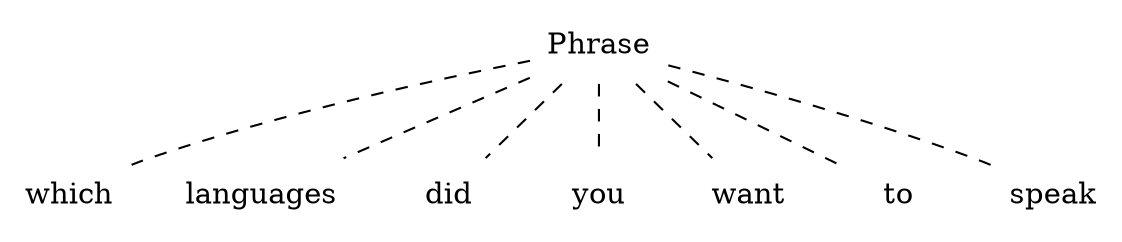 graph {
edge[style="solid"]; node[shape="plaintext"]; 
subgraph {rank=same;
  n0[label="Phrase"]; 
}
 
edge[style="dashed"]; node[shape="plaintext"]; 
subgraph {rank=same;
  n100000[label="which"]; 
  n100001[label="languages"]; 
  n100002[label="did"]; 
  n100003[label="you"]; 
  n100004[label="want"]; 
  n100005[label="to"]; 
  n100006[label="speak"]; 
  edge[style="invis"]; 
  n100000  --  n100001  --  n100002  --  n100003  --  n100004  --  n100005  --  n100006 ;
}
n0 -- n100000;
n0 -- n100001;
n0 -- n100002;
n0 -- n100003;
n0 -- n100004;
n0 -- n100005;
n0 -- n100006;
 
}

